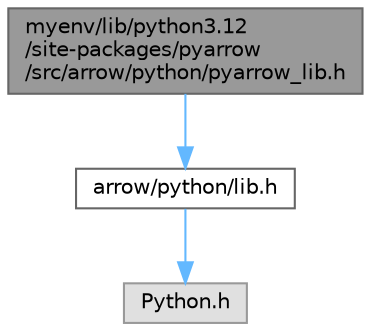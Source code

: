 digraph "myenv/lib/python3.12/site-packages/pyarrow/src/arrow/python/pyarrow_lib.h"
{
 // LATEX_PDF_SIZE
  bgcolor="transparent";
  edge [fontname=Helvetica,fontsize=10,labelfontname=Helvetica,labelfontsize=10];
  node [fontname=Helvetica,fontsize=10,shape=box,height=0.2,width=0.4];
  Node1 [id="Node000001",label="myenv/lib/python3.12\l/site-packages/pyarrow\l/src/arrow/python/pyarrow_lib.h",height=0.2,width=0.4,color="gray40", fillcolor="grey60", style="filled", fontcolor="black",tooltip=" "];
  Node1 -> Node2 [id="edge1_Node000001_Node000002",color="steelblue1",style="solid",tooltip=" "];
  Node2 [id="Node000002",label="arrow/python/lib.h",height=0.2,width=0.4,color="grey40", fillcolor="white", style="filled",URL="$include_2arrow_2python_2lib_8h.html",tooltip=" "];
  Node2 -> Node3 [id="edge2_Node000002_Node000003",color="steelblue1",style="solid",tooltip=" "];
  Node3 [id="Node000003",label="Python.h",height=0.2,width=0.4,color="grey60", fillcolor="#E0E0E0", style="filled",tooltip=" "];
}
